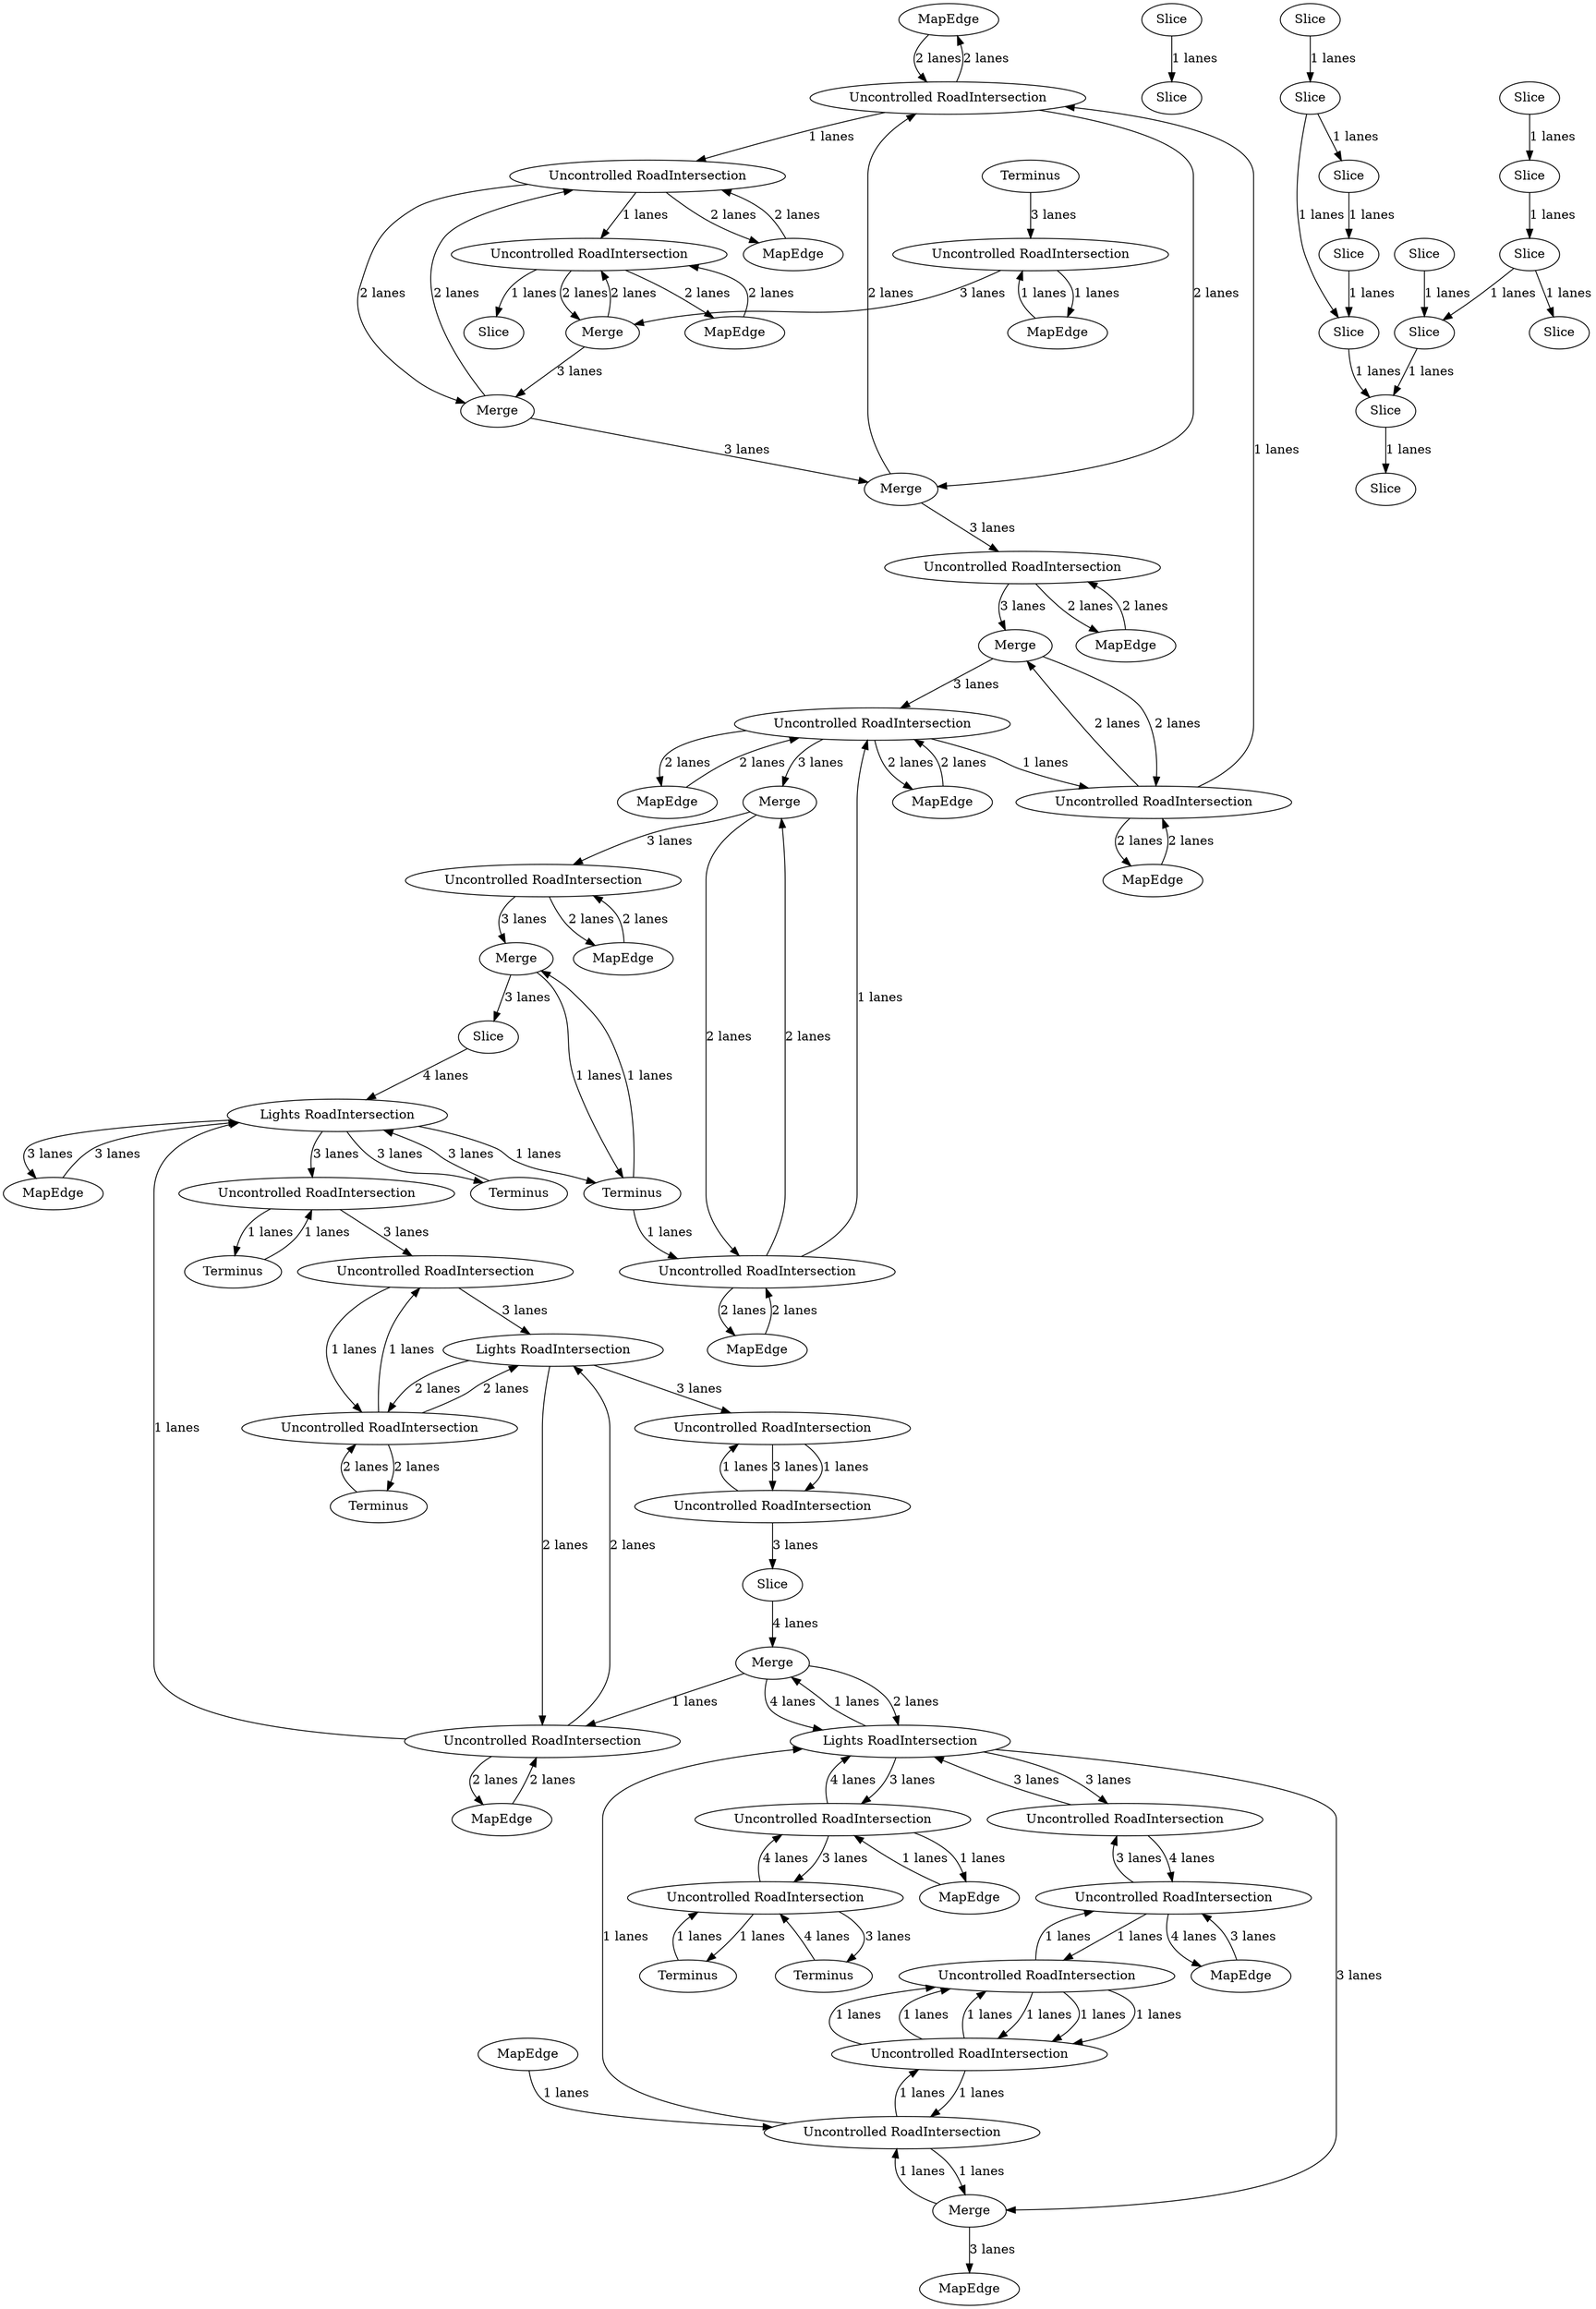 digraph {
    0 [ label = "MapEdge" ]
    1 [ label = "MapEdge" ]
    2 [ label = "MapEdge" ]
    3 [ label = "MapEdge" ]
    4 [ label = "MapEdge" ]
    5 [ label = "MapEdge" ]
    6 [ label = "MapEdge" ]
    7 [ label = "MapEdge" ]
    8 [ label = "Slice" ]
    9 [ label = "Slice" ]
    10 [ label = "Uncontrolled RoadIntersection" ]
    11 [ label = "Slice" ]
    12 [ label = "Uncontrolled RoadIntersection" ]
    13 [ label = "Slice" ]
    14 [ label = "Slice" ]
    15 [ label = "Slice" ]
    16 [ label = "Slice" ]
    17 [ label = "Slice" ]
    18 [ label = "Uncontrolled RoadIntersection" ]
    19 [ label = "Slice" ]
    20 [ label = "Slice" ]
    21 [ label = "Uncontrolled RoadIntersection" ]
    22 [ label = "Slice" ]
    23 [ label = "MapEdge" ]
    24 [ label = "Slice" ]
    25 [ label = "Uncontrolled RoadIntersection" ]
    26 [ label = "Lights RoadIntersection" ]
    27 [ label = "MapEdge" ]
    28 [ label = "Slice" ]
    29 [ label = "Merge" ]
    30 [ label = "Slice" ]
    31 [ label = "Slice" ]
    32 [ label = "Uncontrolled RoadIntersection" ]
    33 [ label = "Lights RoadIntersection" ]
    34 [ label = "Terminus" ]
    35 [ label = "Uncontrolled RoadIntersection" ]
    36 [ label = "Merge" ]
    37 [ label = "Slice" ]
    38 [ label = "Uncontrolled RoadIntersection" ]
    39 [ label = "Uncontrolled RoadIntersection" ]
    40 [ label = "Uncontrolled RoadIntersection" ]
    41 [ label = "Uncontrolled RoadIntersection" ]
    42 [ label = "Uncontrolled RoadIntersection" ]
    43 [ label = "Slice" ]
    44 [ label = "Uncontrolled RoadIntersection" ]
    45 [ label = "Uncontrolled RoadIntersection" ]
    46 [ label = "Lights RoadIntersection" ]
    47 [ label = "Uncontrolled RoadIntersection" ]
    48 [ label = "Uncontrolled RoadIntersection" ]
    49 [ label = "Slice" ]
    50 [ label = "Merge" ]
    51 [ label = "Uncontrolled RoadIntersection" ]
    52 [ label = "Merge" ]
    53 [ label = "Merge" ]
    54 [ label = "Merge" ]
    55 [ label = "Uncontrolled RoadIntersection" ]
    56 [ label = "Merge" ]
    57 [ label = "Uncontrolled RoadIntersection" ]
    58 [ label = "Merge" ]
    59 [ label = "Terminus" ]
    60 [ label = "MapEdge" ]
    61 [ label = "Uncontrolled RoadIntersection" ]
    62 [ label = "Uncontrolled RoadIntersection" ]
    63 [ label = "Uncontrolled RoadIntersection" ]
    64 [ label = "Terminus" ]
    65 [ label = "Terminus" ]
    66 [ label = "Terminus" ]
    67 [ label = "Terminus" ]
    68 [ label = "Terminus" ]
    69 [ label = "MapEdge" ]
    70 [ label = "MapEdge" ]
    71 [ label = "MapEdge" ]
    72 [ label = "MapEdge" ]
    73 [ label = "MapEdge" ]
    0 -> 41 [ label = "2 lanes" ]
    41 -> 0 [ label = "2 lanes" ]
    41 -> 58 [ label = "2 lanes" ]
    58 -> 41 [ label = "2 lanes" ]
    1 -> 42 [ label = "2 lanes" ]
    42 -> 1 [ label = "2 lanes" ]
    42 -> 53 [ label = "2 lanes" ]
    53 -> 42 [ label = "2 lanes" ]
    3 -> 39 [ label = "2 lanes" ]
    39 -> 3 [ label = "2 lanes" ]
    39 -> 56 [ label = "2 lanes" ]
    56 -> 39 [ label = "2 lanes" ]
    55 -> 71 [ label = "2 lanes" ]
    71 -> 55 [ label = "2 lanes" ]
    7 -> 38 [ label = "2 lanes" ]
    38 -> 7 [ label = "2 lanes" ]
    38 -> 72 [ label = "2 lanes" ]
    72 -> 38 [ label = "2 lanes" ]
    57 -> 69 [ label = "1 lanes" ]
    69 -> 57 [ label = "1 lanes" ]
    60 -> 62 [ label = "1 lanes" ]
    62 -> 60 [ label = "1 lanes" ]
    4 -> 35 [ label = "2 lanes" ]
    35 -> 4 [ label = "2 lanes" ]
    35 -> 52 [ label = "2 lanes" ]
    52 -> 35 [ label = "2 lanes" ]
    2 -> 40 [ label = "2 lanes" ]
    40 -> 2 [ label = "2 lanes" ]
    40 -> 54 [ label = "2 lanes" ]
    54 -> 40 [ label = "2 lanes" ]
    30 -> 31 [ label = "1 lanes" ]
    28 -> 30 [ label = "1 lanes" ]
    62 -> 63 [ label = "3 lanes" ]
    63 -> 62 [ label = "4 lanes" ]
    63 -> 64 [ label = "3 lanes" ]
    64 -> 63 [ label = "4 lanes" ]
    6 -> 33 [ label = "3 lanes" ]
    33 -> 6 [ label = "3 lanes" ]
    29 -> 27 [ label = "3 lanes" ]
    13 -> 11 [ label = "1 lanes" ]
    14 -> 13 [ label = "1 lanes" ]
    15 -> 14 [ label = "1 lanes" ]
    16 -> 15 [ label = "1 lanes" ]
    59 -> 57 [ label = "3 lanes" ]
    57 -> 56 [ label = "3 lanes" ]
    56 -> 53 [ label = "3 lanes" ]
    53 -> 58 [ label = "3 lanes" ]
    58 -> 55 [ label = "3 lanes" ]
    55 -> 54 [ label = "3 lanes" ]
    54 -> 38 [ label = "3 lanes" ]
    38 -> 52 [ label = "3 lanes" ]
    52 -> 51 [ label = "3 lanes" ]
    51 -> 50 [ label = "3 lanes" ]
    50 -> 49 [ label = "3 lanes" ]
    37 -> 36 [ label = "4 lanes" ]
    36 -> 26 [ label = "4 lanes" ]
    49 -> 33 [ label = "4 lanes" ]
    33 -> 48 [ label = "3 lanes" ]
    48 -> 47 [ label = "3 lanes" ]
    47 -> 46 [ label = "3 lanes" ]
    46 -> 45 [ label = "3 lanes" ]
    45 -> 44 [ label = "3 lanes" ]
    44 -> 37 [ label = "3 lanes" ]
    26 -> 29 [ label = "3 lanes" ]
    36 -> 26 [ label = "2 lanes" ]
    9 -> 8 [ label = "1 lanes" ]
    50 -> 34 [ label = "1 lanes" ]
    34 -> 50 [ label = "1 lanes" ]
    61 -> 47 [ label = "1 lanes" ]
    47 -> 61 [ label = "1 lanes" ]
    44 -> 45 [ label = "1 lanes" ]
    45 -> 44 [ label = "1 lanes" ]
    46 -> 61 [ label = "2 lanes" ]
    61 -> 46 [ label = "2 lanes" ]
    61 -> 67 [ label = "2 lanes" ]
    67 -> 61 [ label = "2 lanes" ]
    51 -> 70 [ label = "2 lanes" ]
    70 -> 51 [ label = "2 lanes" ]
    68 -> 33 [ label = "3 lanes" ]
    33 -> 68 [ label = "3 lanes" ]
    26 -> 62 [ label = "3 lanes" ]
    62 -> 26 [ label = "4 lanes" ]
    17 -> 16 [ label = "1 lanes" ]
    19 -> 17 [ label = "1 lanes" ]
    24 -> 28 [ label = "1 lanes" ]
    17 -> 14 [ label = "1 lanes" ]
    22 -> 20 [ label = "1 lanes" ]
    20 -> 13 [ label = "1 lanes" ]
    30 -> 20 [ label = "1 lanes" ]
    18 -> 26 [ label = "3 lanes" ]
    26 -> 18 [ label = "3 lanes" ]
    5 -> 10 [ label = "3 lanes" ]
    10 -> 5 [ label = "4 lanes" ]
    10 -> 18 [ label = "3 lanes" ]
    18 -> 10 [ label = "4 lanes" ]
    39 -> 43 [ label = "1 lanes" ]
    42 -> 39 [ label = "1 lanes" ]
    41 -> 42 [ label = "1 lanes" ]
    40 -> 41 [ label = "1 lanes" ]
    38 -> 40 [ label = "1 lanes" ]
    35 -> 38 [ label = "1 lanes" ]
    34 -> 35 [ label = "1 lanes" ]
    33 -> 34 [ label = "1 lanes" ]
    32 -> 33 [ label = "1 lanes" ]
    36 -> 32 [ label = "1 lanes" ]
    26 -> 36 [ label = "1 lanes" ]
    25 -> 26 [ label = "1 lanes" ]
    23 -> 25 [ label = "1 lanes" ]
    48 -> 65 [ label = "1 lanes" ]
    65 -> 48 [ label = "1 lanes" ]
    10 -> 12 [ label = "1 lanes" ]
    12 -> 10 [ label = "1 lanes" ]
    12 -> 21 [ label = "1 lanes" ]
    21 -> 12 [ label = "1 lanes" ]
    12 -> 21 [ label = "1 lanes" ]
    21 -> 12 [ label = "1 lanes" ]
    21 -> 25 [ label = "1 lanes" ]
    25 -> 21 [ label = "1 lanes" ]
    25 -> 29 [ label = "1 lanes" ]
    29 -> 25 [ label = "1 lanes" ]
    12 -> 21 [ label = "1 lanes" ]
    21 -> 12 [ label = "1 lanes" ]
    73 -> 32 [ label = "2 lanes" ]
    32 -> 73 [ label = "2 lanes" ]
    32 -> 46 [ label = "2 lanes" ]
    46 -> 32 [ label = "2 lanes" ]
    63 -> 66 [ label = "1 lanes" ]
    66 -> 63 [ label = "1 lanes" ]
}
